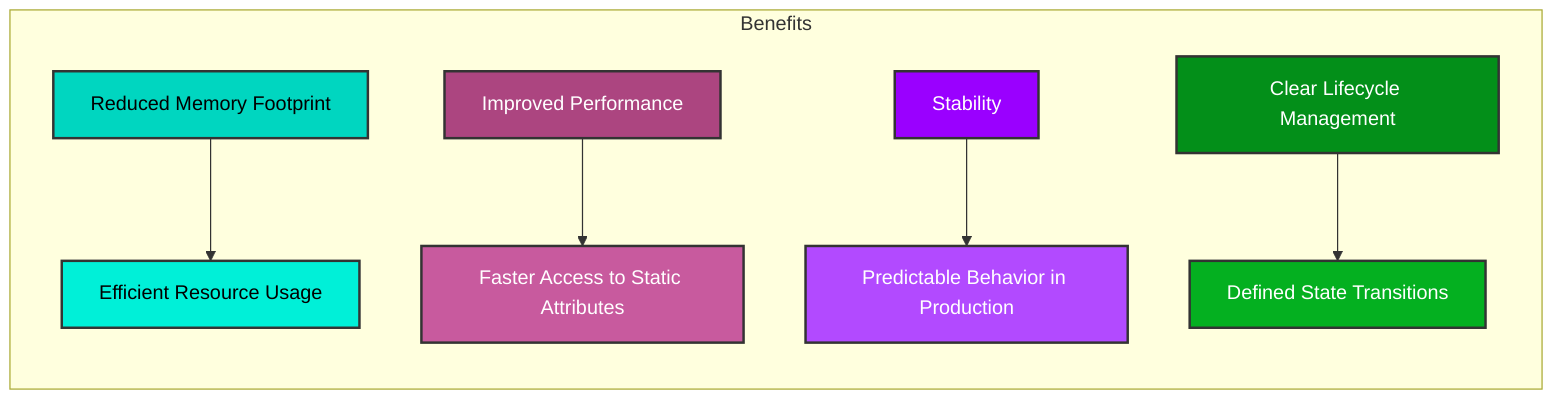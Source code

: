 graph LR

    subgraph "Benefits"
        P[Reduced Memory Footprint] --> Q[Efficient Resource Usage];
        R[Improved Performance] --> S[Faster Access to Static Attributes];
        T[Stability] --> U[Predictable Behavior in Production];
        V[Clear Lifecycle Management] --> W[Defined State Transitions];
    end

    %% Benefit categories - left side
    style P fill:#00d6c0,stroke:#333,stroke-width:2px,color:#000000
    style R fill:#ac4580,stroke:#333,stroke-width:2px,color:#FFFFFF
    style T fill:#9a00ff,stroke:#333,stroke-width:2px,color:#FFFFFF
    style V fill:#038f19,stroke:#333,stroke-width:2px,color:#FFFFFF

    %% Benefit outcomes - right side (matching colors with their corresponding benefit)
    style Q fill:#00f0d8,stroke:#333,stroke-width:2px,color:#000000
    style S fill:#c85a9e,stroke:#333,stroke-width:2px,color:#FFFFFF
    style U fill:#b24aff,stroke:#333,stroke-width:2px,color:#FFFFFF
    style W fill:#04b020,stroke:#333,stroke-width:2px,color:#FFFFFF